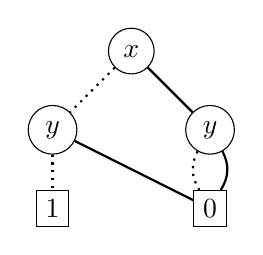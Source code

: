 \begin{tikzpicture}[
var/.style={draw,circle},
term/.style={draw},
line/.style={draw,thick},
zero/.style={line,dotted},
one/.style={line,solid},
]
\node[var] (x) at (0,0) {$x$};
\node[var] (y1) at (-1,-1) {$y$};
\node[var] (y2) at (1,-1) {$y$};
\node[term] (t1) at (-1,-2) {$1$};
\node[term] (t2) at (1,-2) {$0$};
\path[zero]
(x) edge (y1)
(y1) edge (t1)
(y2) edge[bend right] (t2)
; \path[one]
(x) edge (y2)
(y1) edge (t2)
(y2) edge[bend left] (t2)
;
\end{tikzpicture}